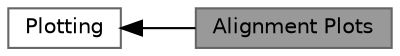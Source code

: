 digraph "Alignment Plots"
{
 // INTERACTIVE_SVG=YES
 // LATEX_PDF_SIZE
  bgcolor="transparent";
  edge [fontname=Helvetica,fontsize=10,labelfontname=Helvetica,labelfontsize=10];
  node [fontname=Helvetica,fontsize=10,shape=box,height=0.2,width=0.4];
  rankdir=LR;
  Node1 [label="Alignment Plots",height=0.2,width=0.4,color="gray40", fillcolor="grey60", style="filled", fontcolor="black",tooltip="Functions to generate Alignment plots with annotated consensus structure."];
  Node2 [label="Plotting",height=0.2,width=0.4,color="grey40", fillcolor="white", style="filled",URL="$group__plotting__utils.html",tooltip="Functions for Creating Secondary Structure Plots, Dot-Plots, and More."];
  Node2->Node1 [shape=plaintext, dir="back", style="solid"];
}
